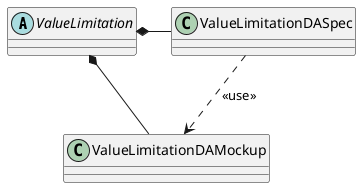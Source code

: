 @startuml
'https://plantuml.com/class-diagram

abstract class ValueLimitation

ValueLimitation *- ValueLimitationDASpec
ValueLimitationDASpec ..> ValueLimitationDAMockup : <<use>>
ValueLimitation *- ValueLimitationDAMockup

@enduml

